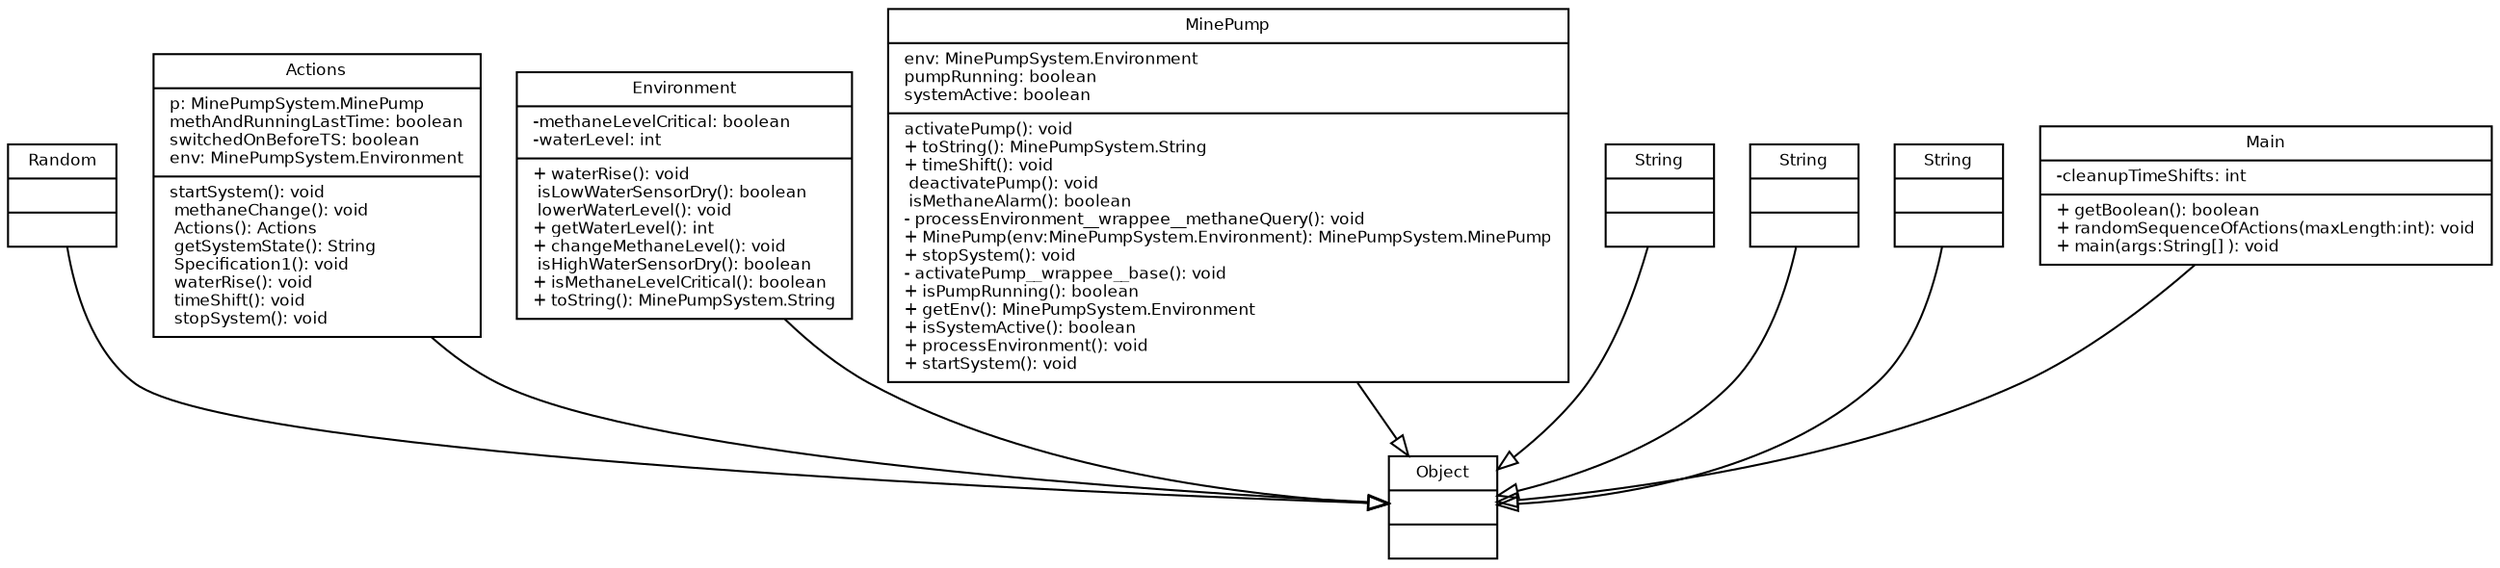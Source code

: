 digraph TypeHierarchy { 
        fontname = "Bitstream Vera Sans"
        fontsize = 8

        node [
                  fontname = "Bitstream Vera Sans"
                  fontsize = 8
                  shape = "record"
        ]

        edge [
                  fontname = "Bitstream Vera Sans"
                  fontsize = 8
        ]

        Random [
                  label = "{Random||}"
        ]

        Actions [
                  label = "{Actions|p: MinePumpSystem.MinePump\lmethAndRunningLastTime: boolean\lswitchedOnBeforeTS: boolean\lenv: MinePumpSystem.Environment\l| startSystem(): void\l methaneChange(): void\l Actions(): Actions\l getSystemState(): String\l Specification1(): void\l waterRise(): void\l timeShift(): void\l stopSystem(): void\l}"
        ]

        MinePumpSystem_Environment [
                  label = "{Environment|-methaneLevelCritical: boolean\l-waterLevel: int\l|+ waterRise(): void\l isLowWaterSensorDry(): boolean\l lowerWaterLevel(): void\l+ getWaterLevel(): int\l+ changeMethaneLevel(): void\l isHighWaterSensorDry(): boolean\l+ isMethaneLevelCritical(): boolean\l+ toString(): MinePumpSystem.String\l}"
        ]

        MinePumpSystem_MinePump [
                  label = "{MinePump|env: MinePumpSystem.Environment\lpumpRunning: boolean\lsystemActive: boolean\l| activatePump(): void\l+ toString(): MinePumpSystem.String\l+ timeShift(): void\l deactivatePump(): void\l isMethaneAlarm(): boolean\l- processEnvironment__wrappee__methaneQuery(): void\l+ MinePump(env:MinePumpSystem.Environment): MinePumpSystem.MinePump\l+ stopSystem(): void\l- activatePump__wrappee__base(): void\l+ isPumpRunning(): boolean\l+ getEnv(): MinePumpSystem.Environment\l+ isSystemActive(): boolean\l+ processEnvironment(): void\l+ startSystem(): void\l}"
        ]

        String [
                  label = "{String||}"
        ]

        java_lang_String [
                  label = "{String||}"
        ]

        java_lang_Object [
                  label = "{Object||}"
        ]

        MinePumpSystem_String [
                  label = "{String||}"
        ]

        Main [
                  label = "{Main|-cleanupTimeShifts: int\l|+ getBoolean(): boolean\l+ randomSequenceOfActions(maxLength:int): void\l+ main(args:String[] ): void\l}"
        ]

        edge [
                  arrowhead = "empty"
                  style = "solid"
                  arrowtail = "none"
        ]

        Random -> java_lang_Object
        Actions -> java_lang_Object
        MinePumpSystem_Environment -> java_lang_Object
        MinePumpSystem_MinePump -> java_lang_Object
        String -> java_lang_Object
        java_lang_String -> java_lang_Object
        MinePumpSystem_String -> java_lang_Object
        Main -> java_lang_Object
        edge [
                  arrowhead = "empty"
                  style = "dashed"
                  arrowtail = "none"
        ]

        edge [
                  arrowhead = "normal"
                  style = "solid"
                  arrowtail = "odot"
        ]

}